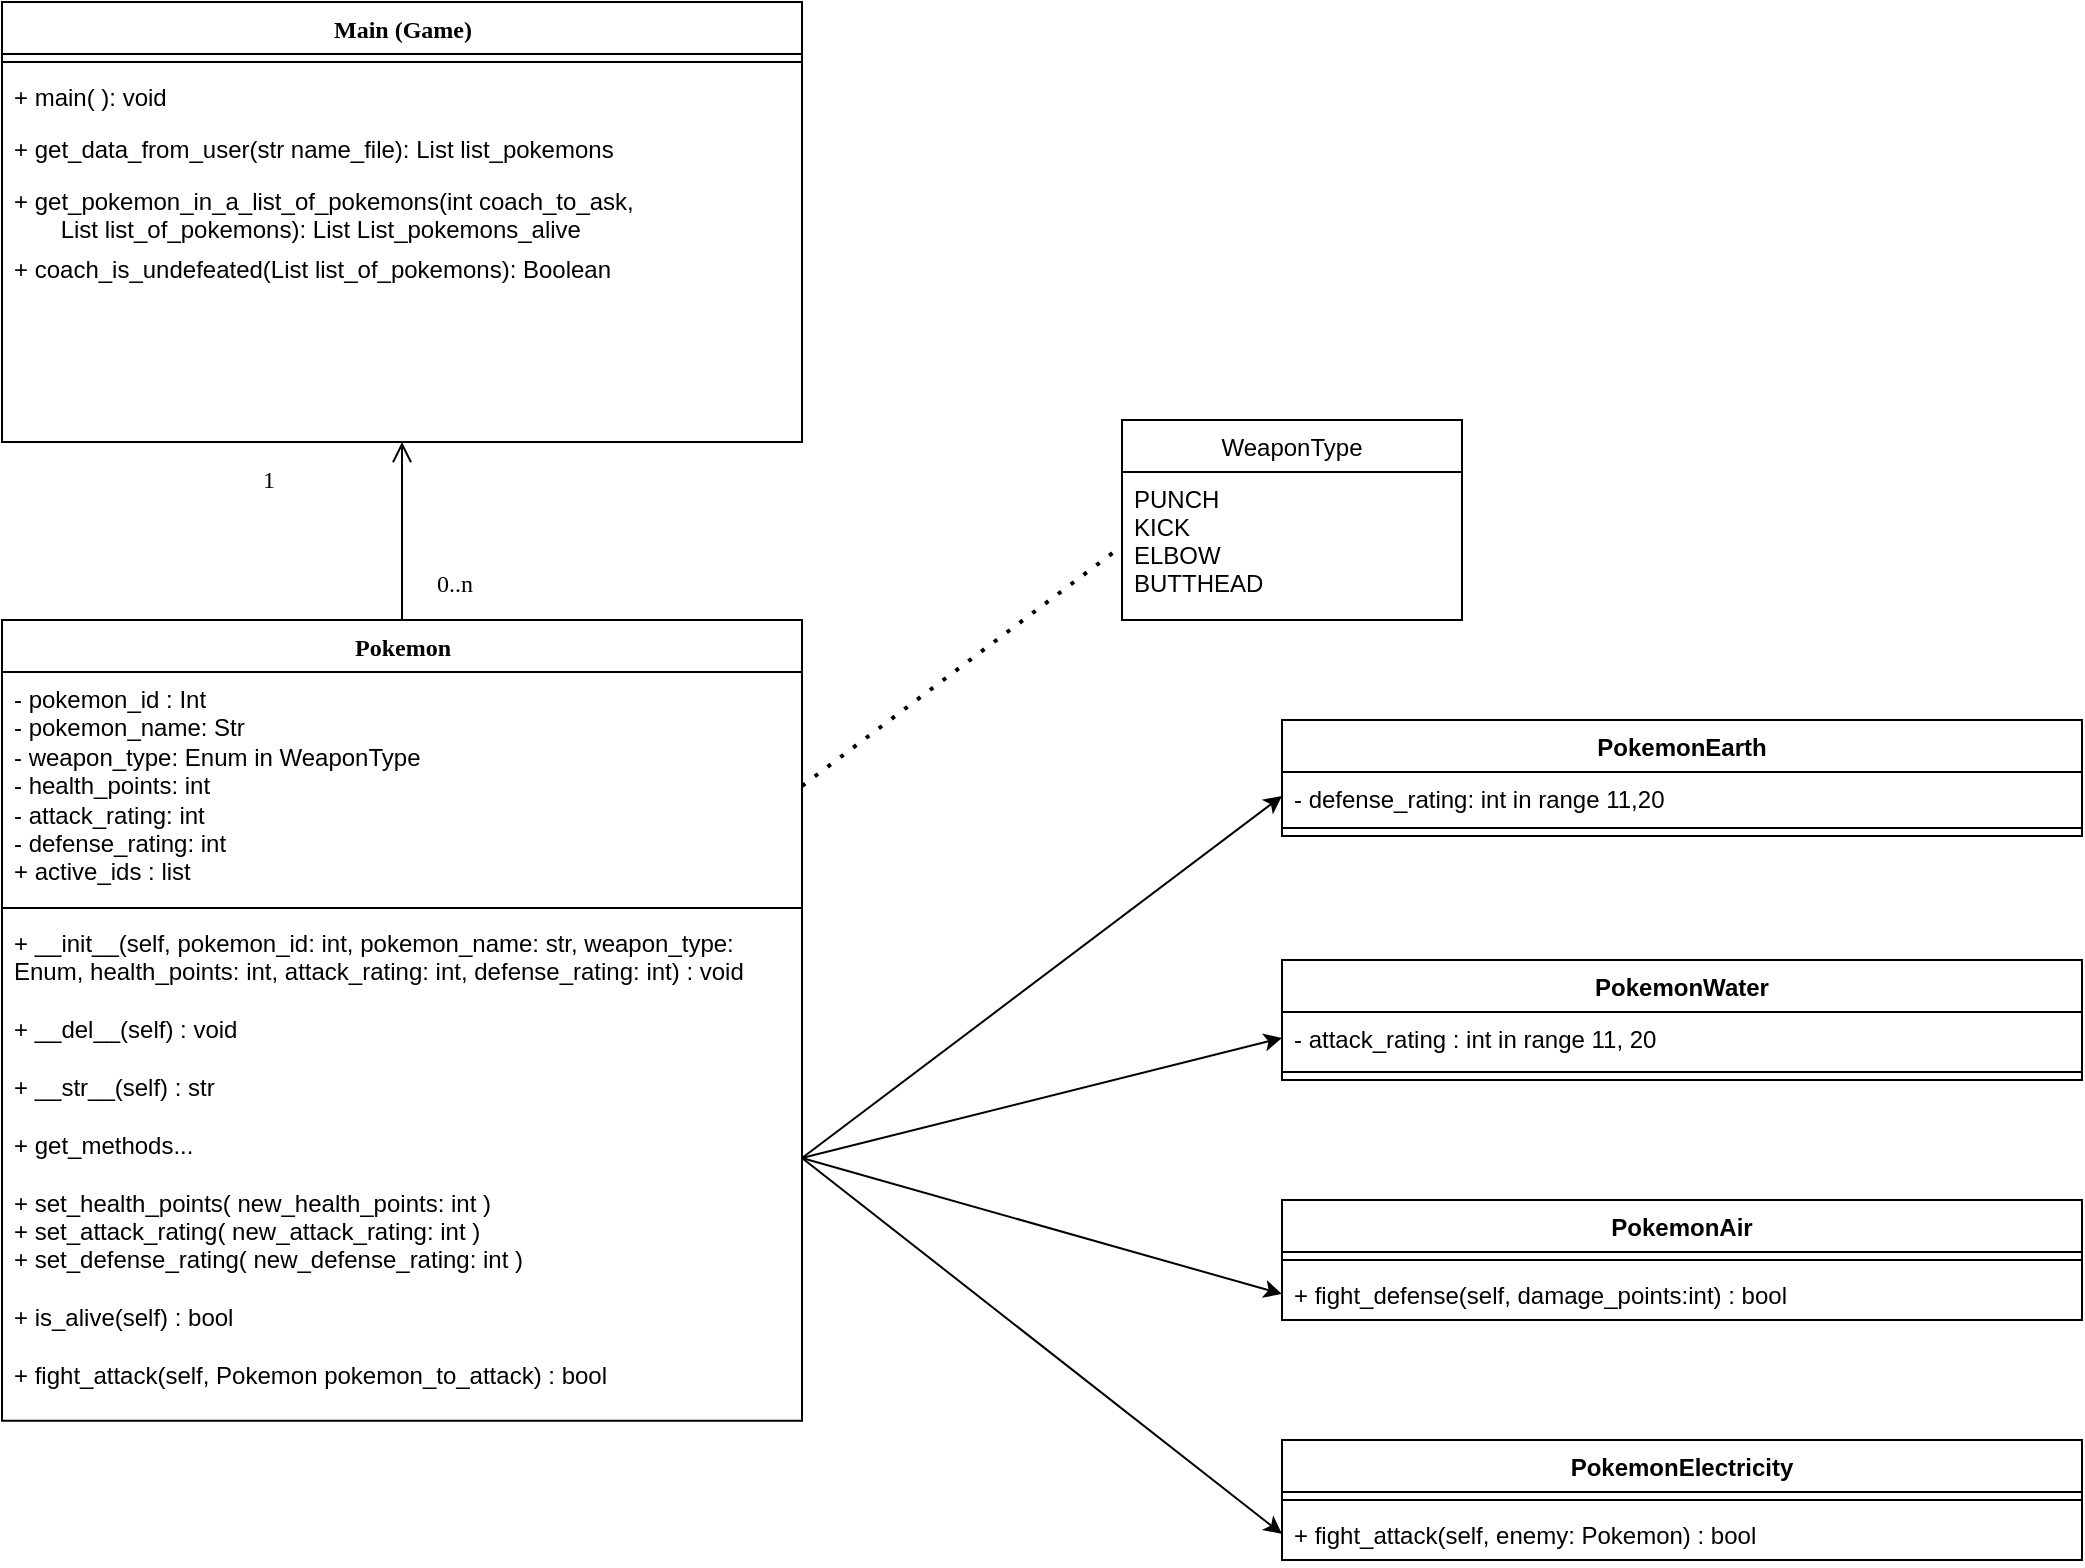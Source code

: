 <mxfile pages="2">
    <diagram name="UML" id="6133507b-19e7-1e82-6fc7-422aa6c4b21f">
        <mxGraphModel dx="960" dy="1557" grid="1" gridSize="10" guides="1" tooltips="1" connect="1" arrows="1" fold="1" page="1" pageScale="1" pageWidth="1100" pageHeight="850" background="none" math="0" shadow="0">
            <root>
                <mxCell id="0"/>
                <mxCell id="1" parent="0"/>
                <mxCell id="NAiFexQSWN1Ocbff_MQO-10" value="Main (Game)" style="swimlane;html=1;fontStyle=1;align=center;verticalAlign=top;childLayout=stackLayout;horizontal=1;startSize=26;horizontalStack=0;resizeParent=1;resizeLast=0;collapsible=1;marginBottom=0;swimlaneFillColor=none;rounded=0;shadow=0;comic=0;labelBackgroundColor=none;strokeWidth=1;fillColor=none;fontFamily=Verdana;fontSize=12" parent="1" vertex="1">
                    <mxGeometry x="40" y="-839" width="400" height="220" as="geometry"/>
                </mxCell>
                <mxCell id="NAiFexQSWN1Ocbff_MQO-13" value="" style="line;html=1;strokeWidth=1;fillColor=none;align=left;verticalAlign=middle;spacingTop=-1;spacingLeft=3;spacingRight=3;rotatable=0;labelPosition=right;points=[];portConstraint=eastwest;" parent="NAiFexQSWN1Ocbff_MQO-10" vertex="1">
                    <mxGeometry y="26" width="400" height="8" as="geometry"/>
                </mxCell>
                <mxCell id="NAiFexQSWN1Ocbff_MQO-14" value="+ main( ): void" style="text;html=1;strokeColor=none;fillColor=none;align=left;verticalAlign=top;spacingLeft=4;spacingRight=4;whiteSpace=wrap;overflow=hidden;rotatable=0;points=[[0,0.5],[1,0.5]];portConstraint=eastwest;" parent="NAiFexQSWN1Ocbff_MQO-10" vertex="1">
                    <mxGeometry y="34" width="400" height="26" as="geometry"/>
                </mxCell>
                <mxCell id="NAiFexQSWN1Ocbff_MQO-15" value="+ get_data_from_user(str name_file): List list_pokemons" style="text;html=1;strokeColor=none;fillColor=none;align=left;verticalAlign=top;spacingLeft=4;spacingRight=4;whiteSpace=wrap;overflow=hidden;rotatable=0;points=[[0,0.5],[1,0.5]];portConstraint=eastwest;" parent="NAiFexQSWN1Ocbff_MQO-10" vertex="1">
                    <mxGeometry y="60" width="400" height="26" as="geometry"/>
                </mxCell>
                <mxCell id="7_PFd3bsl0oHoIgsr5rR-2" value="+ get_pokemon_in_a_list_of_pokemons(int coach_to_ask,&lt;br&gt;&amp;nbsp; &amp;nbsp; &amp;nbsp; &amp;nbsp;List list_of_pokemons): List List_pokemons_alive" style="text;html=1;strokeColor=none;fillColor=none;align=left;verticalAlign=top;spacingLeft=4;spacingRight=4;whiteSpace=wrap;overflow=hidden;rotatable=0;points=[[0,0.5],[1,0.5]];portConstraint=eastwest;" parent="NAiFexQSWN1Ocbff_MQO-10" vertex="1">
                    <mxGeometry y="86" width="400" height="34" as="geometry"/>
                </mxCell>
                <mxCell id="7_PFd3bsl0oHoIgsr5rR-3" value="+ coach_is_undefeated(List list_of_pokemons): Boolean" style="text;html=1;strokeColor=none;fillColor=none;align=left;verticalAlign=top;spacingLeft=4;spacingRight=4;whiteSpace=wrap;overflow=hidden;rotatable=0;points=[[0,0.5],[1,0.5]];portConstraint=eastwest;" parent="NAiFexQSWN1Ocbff_MQO-10" vertex="1">
                    <mxGeometry y="120" width="400" height="26" as="geometry"/>
                </mxCell>
                <mxCell id="NAiFexQSWN1Ocbff_MQO-18" value="Pokemon" style="swimlane;html=1;fontStyle=1;align=center;verticalAlign=top;childLayout=stackLayout;horizontal=1;startSize=26;horizontalStack=0;resizeParent=1;resizeLast=0;collapsible=1;marginBottom=0;swimlaneFillColor=none;rounded=0;shadow=0;comic=0;labelBackgroundColor=none;strokeWidth=1;fillColor=none;fontFamily=Verdana;fontSize=12" parent="1" vertex="1">
                    <mxGeometry x="40" y="-530" width="400" height="400.36" as="geometry"/>
                </mxCell>
                <mxCell id="7_PFd3bsl0oHoIgsr5rR-4" value="- pokemon_id : Int&lt;br&gt;- pokemon_name: Str&lt;br&gt;- weapon_type: Enum in WeaponType&lt;br&gt;- health_points: int&lt;br&gt;- attack_rating: int&lt;br&gt;- defense_rating: int&lt;br&gt;+ active_ids : list" style="text;html=1;strokeColor=none;fillColor=none;align=left;verticalAlign=top;spacingLeft=4;spacingRight=4;whiteSpace=wrap;overflow=hidden;rotatable=0;points=[[0,0.5],[1,0.5]];portConstraint=eastwest;" parent="NAiFexQSWN1Ocbff_MQO-18" vertex="1">
                    <mxGeometry y="26" width="400" height="114" as="geometry"/>
                </mxCell>
                <mxCell id="NAiFexQSWN1Ocbff_MQO-21" value="" style="line;html=1;strokeWidth=1;fillColor=none;align=left;verticalAlign=middle;spacingTop=-1;spacingLeft=3;spacingRight=3;rotatable=0;labelPosition=right;points=[];portConstraint=eastwest;" parent="NAiFexQSWN1Ocbff_MQO-18" vertex="1">
                    <mxGeometry y="140" width="400" height="8" as="geometry"/>
                </mxCell>
                <mxCell id="OvTA0m-3lmx1_Y0kkq5D-2" value="+ __init__(self, pokemon_id: int, pokemon_name: str, weapon_type: Enum, health_points: int, attack_rating: int, defense_rating: int) : void&lt;br&gt;&lt;br&gt;+ __del__(self) : void&lt;br&gt;&lt;br&gt;+ __str__(self) : str&lt;br&gt;&lt;br&gt;+ get_methods...&lt;br&gt;&lt;br&gt;+ set_health_points( new_health_points: int )&lt;br&gt;+ set_attack_rating( new_attack_rating: int )&lt;br&gt;+ set_defense_rating( new_defense_rating: int )&lt;br&gt;&lt;br&gt;+ is_alive(self) : bool&lt;br&gt;&lt;br&gt;+ fight_attack(self, Pokemon pokemon_to_attack) : bool&lt;br&gt;&lt;br&gt;+ fight_defense(self, int points_of_damage) : bool" style="text;html=1;strokeColor=none;fillColor=none;align=left;verticalAlign=top;spacingLeft=4;spacingRight=4;whiteSpace=wrap;overflow=hidden;rotatable=0;points=[[0,0.5],[1,0.5]];portConstraint=eastwest;" parent="NAiFexQSWN1Ocbff_MQO-18" vertex="1">
                    <mxGeometry y="148" width="400" height="242" as="geometry"/>
                </mxCell>
                <mxCell id="NAiFexQSWN1Ocbff_MQO-57" style="edgeStyle=orthogonalEdgeStyle;rounded=0;html=1;labelBackgroundColor=none;startArrow=open;startFill=0;startSize=8;endArrow=none;endFill=0;endSize=16;fontFamily=Verdana;fontSize=12;entryX=0.5;entryY=0;entryDx=0;entryDy=0;exitX=0.5;exitY=1;exitDx=0;exitDy=0;" parent="1" source="NAiFexQSWN1Ocbff_MQO-10" target="NAiFexQSWN1Ocbff_MQO-18" edge="1">
                    <mxGeometry relative="1" as="geometry">
                        <Array as="points"/>
                        <mxPoint x="180" y="-598" as="sourcePoint"/>
                        <mxPoint x="100.0" y="-560" as="targetPoint"/>
                    </mxGeometry>
                </mxCell>
                <mxCell id="NAiFexQSWN1Ocbff_MQO-58" value="0..n" style="text;html=1;resizable=0;points=[];align=center;verticalAlign=middle;labelBackgroundColor=none;fontSize=12;fontFamily=Verdana" parent="NAiFexQSWN1Ocbff_MQO-57" vertex="1" connectable="0">
                    <mxGeometry x="0.858" y="2" relative="1" as="geometry">
                        <mxPoint x="24" y="-12" as="offset"/>
                    </mxGeometry>
                </mxCell>
                <mxCell id="7_PFd3bsl0oHoIgsr5rR-1" value="1&lt;br&gt;" style="text;html=1;resizable=0;points=[];align=center;verticalAlign=middle;labelBackgroundColor=none;fontSize=12;fontFamily=Verdana" parent="1" vertex="1" connectable="0">
                    <mxGeometry x="266.01" y="-526.69" as="geometry">
                        <mxPoint x="-93" y="-74" as="offset"/>
                    </mxGeometry>
                </mxCell>
                <mxCell id="6" value="WeaponType" style="swimlane;fontStyle=0;childLayout=stackLayout;horizontal=1;startSize=26;fillColor=none;horizontalStack=0;resizeParent=1;resizeParentMax=0;resizeLast=0;collapsible=1;marginBottom=0;" parent="1" vertex="1">
                    <mxGeometry x="600" y="-630" width="170" height="100" as="geometry"/>
                </mxCell>
                <mxCell id="7" value="PUNCH&#10;KICK&#10;ELBOW&#10;BUTTHEAD" style="text;strokeColor=none;fillColor=none;align=left;verticalAlign=top;spacingLeft=4;spacingRight=4;overflow=hidden;rotatable=0;points=[[0,0.5],[1,0.5]];portConstraint=eastwest;" parent="6" vertex="1">
                    <mxGeometry y="26" width="170" height="74" as="geometry"/>
                </mxCell>
                <mxCell id="14" value="PokemonEarth" style="swimlane;fontStyle=1;align=center;verticalAlign=top;childLayout=stackLayout;horizontal=1;startSize=26;horizontalStack=0;resizeParent=1;resizeParentMax=0;resizeLast=0;collapsible=1;marginBottom=0;" vertex="1" parent="1">
                    <mxGeometry x="680" y="-480" width="400" height="58" as="geometry"/>
                </mxCell>
                <mxCell id="15" value="- defense_rating: int in range 11,20" style="text;strokeColor=none;fillColor=none;align=left;verticalAlign=top;spacingLeft=4;spacingRight=4;overflow=hidden;rotatable=0;points=[[0,0.5],[1,0.5]];portConstraint=eastwest;" vertex="1" parent="14">
                    <mxGeometry y="26" width="400" height="24" as="geometry"/>
                </mxCell>
                <mxCell id="16" value="" style="line;strokeWidth=1;fillColor=none;align=left;verticalAlign=middle;spacingTop=-1;spacingLeft=3;spacingRight=3;rotatable=0;labelPosition=right;points=[];portConstraint=eastwest;strokeColor=inherit;" vertex="1" parent="14">
                    <mxGeometry y="50" width="400" height="8" as="geometry"/>
                </mxCell>
                <mxCell id="18" value="PokemonWater" style="swimlane;fontStyle=1;align=center;verticalAlign=top;childLayout=stackLayout;horizontal=1;startSize=26;horizontalStack=0;resizeParent=1;resizeParentMax=0;resizeLast=0;collapsible=1;marginBottom=0;" vertex="1" parent="1">
                    <mxGeometry x="680" y="-360" width="400" height="60" as="geometry"/>
                </mxCell>
                <mxCell id="19" value="- attack_rating : int in range 11, 20" style="text;strokeColor=none;fillColor=none;align=left;verticalAlign=top;spacingLeft=4;spacingRight=4;overflow=hidden;rotatable=0;points=[[0,0.5],[1,0.5]];portConstraint=eastwest;" vertex="1" parent="18">
                    <mxGeometry y="26" width="400" height="26" as="geometry"/>
                </mxCell>
                <mxCell id="20" value="" style="line;strokeWidth=1;fillColor=none;align=left;verticalAlign=middle;spacingTop=-1;spacingLeft=3;spacingRight=3;rotatable=0;labelPosition=right;points=[];portConstraint=eastwest;strokeColor=inherit;" vertex="1" parent="18">
                    <mxGeometry y="52" width="400" height="8" as="geometry"/>
                </mxCell>
                <mxCell id="22" value="PokemonAir" style="swimlane;fontStyle=1;align=center;verticalAlign=top;childLayout=stackLayout;horizontal=1;startSize=26;horizontalStack=0;resizeParent=1;resizeParentMax=0;resizeLast=0;collapsible=1;marginBottom=0;" vertex="1" parent="1">
                    <mxGeometry x="680" y="-240" width="400" height="60" as="geometry"/>
                </mxCell>
                <mxCell id="24" value="" style="line;strokeWidth=1;fillColor=none;align=left;verticalAlign=middle;spacingTop=-1;spacingLeft=3;spacingRight=3;rotatable=0;labelPosition=right;points=[];portConstraint=eastwest;strokeColor=inherit;" vertex="1" parent="22">
                    <mxGeometry y="26" width="400" height="8" as="geometry"/>
                </mxCell>
                <mxCell id="25" value="+ fight_defense(self, damage_points:int) : bool" style="text;strokeColor=none;fillColor=none;align=left;verticalAlign=top;spacingLeft=4;spacingRight=4;overflow=hidden;rotatable=0;points=[[0,0.5],[1,0.5]];portConstraint=eastwest;" vertex="1" parent="22">
                    <mxGeometry y="34" width="400" height="26" as="geometry"/>
                </mxCell>
                <mxCell id="26" value="PokemonElectricity" style="swimlane;fontStyle=1;align=center;verticalAlign=top;childLayout=stackLayout;horizontal=1;startSize=26;horizontalStack=0;resizeParent=1;resizeParentMax=0;resizeLast=0;collapsible=1;marginBottom=0;" vertex="1" parent="1">
                    <mxGeometry x="680" y="-120" width="400" height="60" as="geometry"/>
                </mxCell>
                <mxCell id="28" value="" style="line;strokeWidth=1;fillColor=none;align=left;verticalAlign=middle;spacingTop=-1;spacingLeft=3;spacingRight=3;rotatable=0;labelPosition=right;points=[];portConstraint=eastwest;strokeColor=inherit;" vertex="1" parent="26">
                    <mxGeometry y="26" width="400" height="8" as="geometry"/>
                </mxCell>
                <mxCell id="29" value="+ fight_attack(self, enemy: Pokemon) : bool" style="text;strokeColor=none;fillColor=none;align=left;verticalAlign=top;spacingLeft=4;spacingRight=4;overflow=hidden;rotatable=0;points=[[0,0.5],[1,0.5]];portConstraint=eastwest;" vertex="1" parent="26">
                    <mxGeometry y="34" width="400" height="26" as="geometry"/>
                </mxCell>
                <mxCell id="31" style="edgeStyle=none;html=1;exitX=1;exitY=0.5;exitDx=0;exitDy=0;entryX=0;entryY=0.5;entryDx=0;entryDy=0;" edge="1" parent="1" source="OvTA0m-3lmx1_Y0kkq5D-2" target="15">
                    <mxGeometry relative="1" as="geometry">
                        <mxPoint x="640" y="-340" as="sourcePoint"/>
                        <mxPoint x="630" y="-550" as="targetPoint"/>
                    </mxGeometry>
                </mxCell>
                <mxCell id="32" style="edgeStyle=none;html=1;exitX=1;exitY=0.5;exitDx=0;exitDy=0;entryX=0;entryY=0.5;entryDx=0;entryDy=0;" edge="1" parent="1" source="OvTA0m-3lmx1_Y0kkq5D-2" target="29">
                    <mxGeometry relative="1" as="geometry">
                        <mxPoint x="590" y="-130" as="targetPoint"/>
                    </mxGeometry>
                </mxCell>
                <mxCell id="33" style="edgeStyle=none;html=1;exitX=1;exitY=0.5;exitDx=0;exitDy=0;entryX=0;entryY=0.5;entryDx=0;entryDy=0;" edge="1" parent="1" source="OvTA0m-3lmx1_Y0kkq5D-2" target="19">
                    <mxGeometry relative="1" as="geometry">
                        <mxPoint x="620" y="-400" as="targetPoint"/>
                    </mxGeometry>
                </mxCell>
                <mxCell id="34" style="edgeStyle=none;html=1;exitX=1;exitY=0.5;exitDx=0;exitDy=0;entryX=0;entryY=0.5;entryDx=0;entryDy=0;" edge="1" parent="1" source="OvTA0m-3lmx1_Y0kkq5D-2" target="25">
                    <mxGeometry relative="1" as="geometry">
                        <mxPoint x="580" y="-260" as="targetPoint"/>
                    </mxGeometry>
                </mxCell>
                <mxCell id="35" value="" style="endArrow=none;dashed=1;html=1;dashPattern=1 3;strokeWidth=2;entryX=0;entryY=0.5;entryDx=0;entryDy=0;exitX=1;exitY=0.5;exitDx=0;exitDy=0;" edge="1" parent="1" source="7_PFd3bsl0oHoIgsr5rR-4" target="7">
                    <mxGeometry width="50" height="50" relative="1" as="geometry">
                        <mxPoint x="730" y="-570" as="sourcePoint"/>
                        <mxPoint x="780" y="-620" as="targetPoint"/>
                        <Array as="points"/>
                    </mxGeometry>
                </mxCell>
            </root>
        </mxGraphModel>
    </diagram>
    <diagram id="fq1as8S1SG-cgDfV3Fgx" name="Flowchart">
        <mxGraphModel dx="576" dy="424" grid="1" gridSize="10" guides="1" tooltips="1" connect="1" arrows="1" fold="1" page="1" pageScale="1" pageWidth="827" pageHeight="1169" math="0" shadow="0">
            <root>
                <mxCell id="bN-581mGkX1saQnBdqKh-0"/>
                <mxCell id="bN-581mGkX1saQnBdqKh-1" parent="bN-581mGkX1saQnBdqKh-0"/>
                <mxCell id="bN-581mGkX1saQnBdqKh-2" value="" style="edgeStyle=orthogonalEdgeStyle;rounded=0;orthogonalLoop=1;jettySize=auto;html=1;startArrow=block;startFill=1;endArrow=none;endFill=0;" parent="bN-581mGkX1saQnBdqKh-1" source="bN-581mGkX1saQnBdqKh-4" target="bN-581mGkX1saQnBdqKh-7" edge="1">
                    <mxGeometry relative="1" as="geometry"/>
                </mxCell>
                <mxCell id="bN-581mGkX1saQnBdqKh-3" value="" style="edgeStyle=orthogonalEdgeStyle;rounded=0;orthogonalLoop=1;jettySize=auto;html=1;startArrow=none;startFill=0;endArrow=block;endFill=1;" parent="bN-581mGkX1saQnBdqKh-1" source="bN-581mGkX1saQnBdqKh-4" target="bN-581mGkX1saQnBdqKh-6" edge="1">
                    <mxGeometry relative="1" as="geometry"/>
                </mxCell>
                <mxCell id="bN-581mGkX1saQnBdqKh-4" value="Get configuration for Game User 1" style="rounded=1;whiteSpace=wrap;html=1;fontSize=12;glass=0;strokeWidth=1;shadow=0;" parent="bN-581mGkX1saQnBdqKh-1" vertex="1">
                    <mxGeometry x="85" y="100" width="120" height="40" as="geometry"/>
                </mxCell>
                <mxCell id="bN-581mGkX1saQnBdqKh-5" style="edgeStyle=orthogonalEdgeStyle;rounded=0;orthogonalLoop=1;jettySize=auto;html=1;exitX=0.5;exitY=1;exitDx=0;exitDy=0;entryX=0.5;entryY=0;entryDx=0;entryDy=0;startArrow=none;startFill=0;endArrow=block;endFill=1;" parent="bN-581mGkX1saQnBdqKh-1" source="bN-581mGkX1saQnBdqKh-6" edge="1">
                    <mxGeometry relative="1" as="geometry">
                        <mxPoint x="145" y="242" as="targetPoint"/>
                    </mxGeometry>
                </mxCell>
                <mxCell id="bN-581mGkX1saQnBdqKh-6" value="Get configuration for Game User 2" style="rounded=1;whiteSpace=wrap;html=1;fontSize=12;glass=0;strokeWidth=1;shadow=0;" parent="bN-581mGkX1saQnBdqKh-1" vertex="1">
                    <mxGeometry x="85" y="175" width="120" height="40" as="geometry"/>
                </mxCell>
                <mxCell id="bN-581mGkX1saQnBdqKh-7" value="Init" style="rounded=1;whiteSpace=wrap;html=1;fontSize=12;glass=0;strokeWidth=1;shadow=0;" parent="bN-581mGkX1saQnBdqKh-1" vertex="1">
                    <mxGeometry x="85" y="30" width="120" height="40" as="geometry"/>
                </mxCell>
                <mxCell id="Y11VyXxBffoLsdAoIsDr-5" value="" style="edgeStyle=orthogonalEdgeStyle;rounded=0;orthogonalLoop=1;jettySize=auto;html=1;" parent="bN-581mGkX1saQnBdqKh-1" source="bN-581mGkX1saQnBdqKh-11" target="Y11VyXxBffoLsdAoIsDr-4" edge="1">
                    <mxGeometry relative="1" as="geometry"/>
                </mxCell>
                <mxCell id="bN-581mGkX1saQnBdqKh-11" value="&lt;span&gt;The Game starts&lt;/span&gt;" style="rounded=1;whiteSpace=wrap;html=1;fontSize=12;glass=0;strokeWidth=1;shadow=0;" parent="bN-581mGkX1saQnBdqKh-1" vertex="1">
                    <mxGeometry x="85" y="240" width="120" height="40" as="geometry"/>
                </mxCell>
                <mxCell id="bN-581mGkX1saQnBdqKh-12" style="edgeStyle=orthogonalEdgeStyle;rounded=0;orthogonalLoop=1;jettySize=auto;html=1;exitX=0.5;exitY=1;exitDx=0;exitDy=0;entryX=0.5;entryY=0;entryDx=0;entryDy=0;startArrow=none;startFill=0;endArrow=block;endFill=1;" parent="bN-581mGkX1saQnBdqKh-1" source="bN-581mGkX1saQnBdqKh-14" target="bN-581mGkX1saQnBdqKh-16" edge="1">
                    <mxGeometry relative="1" as="geometry"/>
                </mxCell>
                <mxCell id="Y11VyXxBffoLsdAoIsDr-16" value="" style="edgeStyle=orthogonalEdgeStyle;rounded=0;orthogonalLoop=1;jettySize=auto;html=1;" parent="bN-581mGkX1saQnBdqKh-1" source="bN-581mGkX1saQnBdqKh-14" target="Y11VyXxBffoLsdAoIsDr-15" edge="1">
                    <mxGeometry relative="1" as="geometry"/>
                </mxCell>
                <mxCell id="bN-581mGkX1saQnBdqKh-14" value="&lt;span&gt;Coach 1 is undefeated&lt;br&gt;and Coach 2 is undefeated&lt;/span&gt;" style="rhombus;whiteSpace=wrap;html=1;shadow=0;fontFamily=Helvetica;fontSize=12;align=center;strokeWidth=1;spacing=6;spacingTop=-4;" parent="bN-581mGkX1saQnBdqKh-1" vertex="1">
                    <mxGeometry x="40" y="480" width="210" height="140" as="geometry"/>
                </mxCell>
                <mxCell id="bN-581mGkX1saQnBdqKh-15" style="edgeStyle=orthogonalEdgeStyle;rounded=0;orthogonalLoop=1;jettySize=auto;html=1;exitX=0.5;exitY=1;exitDx=0;exitDy=0;entryX=0.5;entryY=0;entryDx=0;entryDy=0;startArrow=none;startFill=0;endArrow=block;endFill=1;" parent="bN-581mGkX1saQnBdqKh-1" source="bN-581mGkX1saQnBdqKh-16" target="bN-581mGkX1saQnBdqKh-18" edge="1">
                    <mxGeometry relative="1" as="geometry"/>
                </mxCell>
                <mxCell id="bN-581mGkX1saQnBdqKh-16" value="&lt;span&gt;The Game ends&lt;/span&gt;" style="rounded=1;whiteSpace=wrap;html=1;fontSize=12;glass=0;strokeWidth=1;shadow=0;" parent="bN-581mGkX1saQnBdqKh-1" vertex="1">
                    <mxGeometry x="85" y="665" width="120" height="40" as="geometry"/>
                </mxCell>
                <mxCell id="bN-581mGkX1saQnBdqKh-17" value="NO" style="text;html=1;align=center;verticalAlign=middle;resizable=0;points=[];autosize=1;" parent="bN-581mGkX1saQnBdqKh-1" vertex="1">
                    <mxGeometry x="109" y="630" width="30" height="20" as="geometry"/>
                </mxCell>
                <mxCell id="bN-581mGkX1saQnBdqKh-23" style="edgeStyle=orthogonalEdgeStyle;rounded=0;orthogonalLoop=1;jettySize=auto;html=1;exitX=0.5;exitY=1;exitDx=0;exitDy=0;" parent="bN-581mGkX1saQnBdqKh-1" source="bN-581mGkX1saQnBdqKh-18" target="bN-581mGkX1saQnBdqKh-22" edge="1">
                    <mxGeometry relative="1" as="geometry"/>
                </mxCell>
                <mxCell id="bN-581mGkX1saQnBdqKh-18" value="&lt;span&gt;Shows the Winner&lt;/span&gt;" style="rounded=1;whiteSpace=wrap;html=1;fontSize=12;glass=0;strokeWidth=1;shadow=0;" parent="bN-581mGkX1saQnBdqKh-1" vertex="1">
                    <mxGeometry x="85" y="740" width="120" height="40" as="geometry"/>
                </mxCell>
                <mxCell id="bN-581mGkX1saQnBdqKh-21" value="YES" style="text;html=1;strokeColor=none;fillColor=none;align=center;verticalAlign=middle;whiteSpace=wrap;rounded=0;" parent="bN-581mGkX1saQnBdqKh-1" vertex="1">
                    <mxGeometry x="260" y="520" width="40" height="20" as="geometry"/>
                </mxCell>
                <mxCell id="bN-581mGkX1saQnBdqKh-22" value="&lt;span&gt;Shows the Statistics of each Team&lt;/span&gt;" style="rounded=1;whiteSpace=wrap;html=1;fontSize=12;glass=0;strokeWidth=1;shadow=0;" parent="bN-581mGkX1saQnBdqKh-1" vertex="1">
                    <mxGeometry x="85" y="820" width="120" height="40" as="geometry"/>
                </mxCell>
                <mxCell id="Y11VyXxBffoLsdAoIsDr-7" value="" style="edgeStyle=orthogonalEdgeStyle;rounded=0;orthogonalLoop=1;jettySize=auto;html=1;" parent="bN-581mGkX1saQnBdqKh-1" source="Y11VyXxBffoLsdAoIsDr-4" target="Y11VyXxBffoLsdAoIsDr-6" edge="1">
                    <mxGeometry relative="1" as="geometry"/>
                </mxCell>
                <mxCell id="Y11VyXxBffoLsdAoIsDr-4" value="&lt;span&gt;Make a copy of list of Pokemon alives for both coaches&lt;/span&gt;" style="rounded=1;whiteSpace=wrap;html=1;fontSize=12;glass=0;strokeWidth=1;shadow=0;" parent="bN-581mGkX1saQnBdqKh-1" vertex="1">
                    <mxGeometry x="85" y="300" width="120" height="50" as="geometry"/>
                </mxCell>
                <mxCell id="Y11VyXxBffoLsdAoIsDr-8" value="" style="edgeStyle=orthogonalEdgeStyle;rounded=0;orthogonalLoop=1;jettySize=auto;html=1;" parent="bN-581mGkX1saQnBdqKh-1" source="Y11VyXxBffoLsdAoIsDr-6" target="bN-581mGkX1saQnBdqKh-14" edge="1">
                    <mxGeometry relative="1" as="geometry"/>
                </mxCell>
                <mxCell id="Y11VyXxBffoLsdAoIsDr-6" value="Select first Pokemon for both coaches" style="shape=parallelogram;perimeter=parallelogramPerimeter;whiteSpace=wrap;html=1;fixedSize=1;rounded=1;shadow=0;strokeWidth=1;glass=0;" parent="bN-581mGkX1saQnBdqKh-1" vertex="1">
                    <mxGeometry x="85" y="370" width="120" height="60" as="geometry"/>
                </mxCell>
                <mxCell id="Y11VyXxBffoLsdAoIsDr-19" value="" style="edgeStyle=orthogonalEdgeStyle;rounded=0;orthogonalLoop=1;jettySize=auto;html=1;" parent="bN-581mGkX1saQnBdqKh-1" source="Y11VyXxBffoLsdAoIsDr-15" target="Y11VyXxBffoLsdAoIsDr-18" edge="1">
                    <mxGeometry relative="1" as="geometry"/>
                </mxCell>
                <mxCell id="Y11VyXxBffoLsdAoIsDr-23" value="" style="edgeStyle=orthogonalEdgeStyle;rounded=0;orthogonalLoop=1;jettySize=auto;html=1;" parent="bN-581mGkX1saQnBdqKh-1" source="Y11VyXxBffoLsdAoIsDr-15" target="Y11VyXxBffoLsdAoIsDr-22" edge="1">
                    <mxGeometry relative="1" as="geometry"/>
                </mxCell>
                <mxCell id="Y11VyXxBffoLsdAoIsDr-15" value="Pokemon of coach 1 is alive?" style="rhombus;whiteSpace=wrap;html=1;shadow=0;strokeWidth=1;spacing=6;spacingTop=-4;" parent="bN-581mGkX1saQnBdqKh-1" vertex="1">
                    <mxGeometry x="320" y="480" width="145" height="140" as="geometry"/>
                </mxCell>
                <mxCell id="Y11VyXxBffoLsdAoIsDr-37" style="edgeStyle=orthogonalEdgeStyle;rounded=0;orthogonalLoop=1;jettySize=auto;html=1;entryX=0.5;entryY=0;entryDx=0;entryDy=0;" parent="bN-581mGkX1saQnBdqKh-1" source="Y11VyXxBffoLsdAoIsDr-18" target="bN-581mGkX1saQnBdqKh-14" edge="1">
                    <mxGeometry relative="1" as="geometry">
                        <mxPoint x="770" y="450" as="targetPoint"/>
                        <Array as="points">
                            <mxPoint x="770" y="550"/>
                            <mxPoint x="770" y="460"/>
                            <mxPoint x="145" y="460"/>
                        </Array>
                    </mxGeometry>
                </mxCell>
                <mxCell id="Y11VyXxBffoLsdAoIsDr-18" value="Pokemon of coach 2 is alive?" style="rhombus;whiteSpace=wrap;html=1;shadow=0;strokeWidth=1;spacing=6;spacingTop=-4;" parent="bN-581mGkX1saQnBdqKh-1" vertex="1">
                    <mxGeometry x="560" y="480" width="140" height="140" as="geometry"/>
                </mxCell>
                <mxCell id="Y11VyXxBffoLsdAoIsDr-20" value="YES" style="text;html=1;strokeColor=none;fillColor=none;align=center;verticalAlign=middle;whiteSpace=wrap;rounded=0;" parent="bN-581mGkX1saQnBdqKh-1" vertex="1">
                    <mxGeometry x="470" y="530" width="40" height="20" as="geometry"/>
                </mxCell>
                <mxCell id="Y11VyXxBffoLsdAoIsDr-28" value="" style="edgeStyle=orthogonalEdgeStyle;rounded=0;orthogonalLoop=1;jettySize=auto;html=1;" parent="bN-581mGkX1saQnBdqKh-1" source="Y11VyXxBffoLsdAoIsDr-22" target="Y11VyXxBffoLsdAoIsDr-27" edge="1">
                    <mxGeometry relative="1" as="geometry"/>
                </mxCell>
                <mxCell id="Y11VyXxBffoLsdAoIsDr-22" value="remove Pokemon from the list of Pokemons alive of coach 1" style="whiteSpace=wrap;html=1;shadow=0;strokeWidth=1;spacing=6;spacingTop=-4;" parent="bN-581mGkX1saQnBdqKh-1" vertex="1">
                    <mxGeometry x="332.5" y="650" width="120" height="60" as="geometry"/>
                </mxCell>
                <mxCell id="Y11VyXxBffoLsdAoIsDr-30" style="edgeStyle=orthogonalEdgeStyle;rounded=0;orthogonalLoop=1;jettySize=auto;html=1;" parent="bN-581mGkX1saQnBdqKh-1" source="Y11VyXxBffoLsdAoIsDr-27" edge="1">
                    <mxGeometry relative="1" as="geometry">
                        <mxPoint x="520" y="550" as="targetPoint"/>
                    </mxGeometry>
                </mxCell>
                <mxCell id="Y11VyXxBffoLsdAoIsDr-27" value="Select next Pokemon for coach 1" style="shape=parallelogram;perimeter=parallelogramPerimeter;whiteSpace=wrap;html=1;fixedSize=1;rounded=1;shadow=0;strokeWidth=1;glass=0;" parent="bN-581mGkX1saQnBdqKh-1" vertex="1">
                    <mxGeometry x="332.5" y="770" width="120" height="60" as="geometry"/>
                </mxCell>
                <mxCell id="Y11VyXxBffoLsdAoIsDr-29" value="NO" style="text;html=1;align=center;verticalAlign=middle;resizable=0;points=[];autosize=1;" parent="bN-581mGkX1saQnBdqKh-1" vertex="1">
                    <mxGeometry x="360" y="620" width="30" height="20" as="geometry"/>
                </mxCell>
                <mxCell id="Y11VyXxBffoLsdAoIsDr-31" value="" style="edgeStyle=orthogonalEdgeStyle;rounded=0;orthogonalLoop=1;jettySize=auto;html=1;" parent="bN-581mGkX1saQnBdqKh-1" target="Y11VyXxBffoLsdAoIsDr-33" edge="1">
                    <mxGeometry relative="1" as="geometry">
                        <mxPoint x="630" y="620" as="sourcePoint"/>
                    </mxGeometry>
                </mxCell>
                <mxCell id="Y11VyXxBffoLsdAoIsDr-32" value="" style="edgeStyle=orthogonalEdgeStyle;rounded=0;orthogonalLoop=1;jettySize=auto;html=1;" parent="bN-581mGkX1saQnBdqKh-1" source="Y11VyXxBffoLsdAoIsDr-33" target="Y11VyXxBffoLsdAoIsDr-34" edge="1">
                    <mxGeometry relative="1" as="geometry"/>
                </mxCell>
                <mxCell id="Y11VyXxBffoLsdAoIsDr-33" value="remove Pokemon from the list of Pokemons alive of coach 2" style="whiteSpace=wrap;html=1;shadow=0;strokeWidth=1;spacing=6;spacingTop=-4;" parent="bN-581mGkX1saQnBdqKh-1" vertex="1">
                    <mxGeometry x="570" y="650" width="120" height="60" as="geometry"/>
                </mxCell>
                <mxCell id="Y11VyXxBffoLsdAoIsDr-36" style="edgeStyle=orthogonalEdgeStyle;rounded=0;orthogonalLoop=1;jettySize=auto;html=1;" parent="bN-581mGkX1saQnBdqKh-1" source="Y11VyXxBffoLsdAoIsDr-34" edge="1">
                    <mxGeometry relative="1" as="geometry">
                        <mxPoint x="770" y="550" as="targetPoint"/>
                    </mxGeometry>
                </mxCell>
                <mxCell id="Y11VyXxBffoLsdAoIsDr-34" value="Select next Pokemon for coach 2" style="shape=parallelogram;perimeter=parallelogramPerimeter;whiteSpace=wrap;html=1;fixedSize=1;rounded=1;shadow=0;strokeWidth=1;glass=0;" parent="bN-581mGkX1saQnBdqKh-1" vertex="1">
                    <mxGeometry x="570" y="770" width="120" height="60" as="geometry"/>
                </mxCell>
                <mxCell id="Y11VyXxBffoLsdAoIsDr-35" value="NO" style="text;html=1;align=center;verticalAlign=middle;resizable=0;points=[];autosize=1;" parent="bN-581mGkX1saQnBdqKh-1" vertex="1">
                    <mxGeometry x="597.5" y="620" width="30" height="20" as="geometry"/>
                </mxCell>
                <mxCell id="Y11VyXxBffoLsdAoIsDr-38" value="YES" style="text;html=1;strokeColor=none;fillColor=none;align=center;verticalAlign=middle;whiteSpace=wrap;rounded=0;" parent="bN-581mGkX1saQnBdqKh-1" vertex="1">
                    <mxGeometry x="700" y="520" width="40" height="20" as="geometry"/>
                </mxCell>
            </root>
        </mxGraphModel>
    </diagram>
</mxfile>
